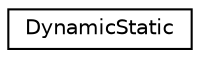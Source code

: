 digraph "Graphical Class Hierarchy"
{
  edge [fontname="Helvetica",fontsize="10",labelfontname="Helvetica",labelfontsize="10"];
  node [fontname="Helvetica",fontsize="10",shape=record];
  rankdir="LR";
  Node0 [label="DynamicStatic",height=0.2,width=0.4,color="black", fillcolor="white", style="filled",URL="$struct_dynamic_static.html"];
}
